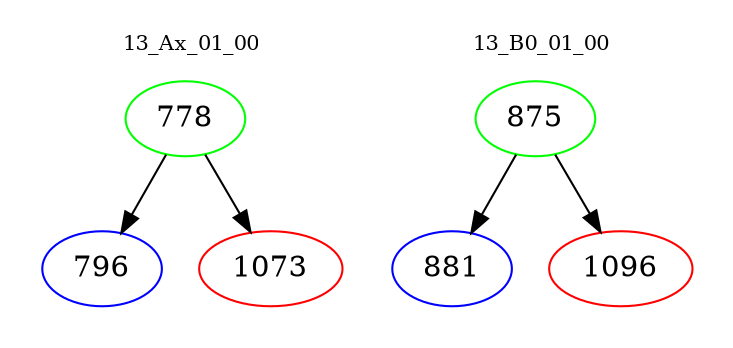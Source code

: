digraph{
subgraph cluster_0 {
color = white
label = "13_Ax_01_00";
fontsize=10;
T0_778 [label="778", color="green"]
T0_778 -> T0_796 [color="black"]
T0_796 [label="796", color="blue"]
T0_778 -> T0_1073 [color="black"]
T0_1073 [label="1073", color="red"]
}
subgraph cluster_1 {
color = white
label = "13_B0_01_00";
fontsize=10;
T1_875 [label="875", color="green"]
T1_875 -> T1_881 [color="black"]
T1_881 [label="881", color="blue"]
T1_875 -> T1_1096 [color="black"]
T1_1096 [label="1096", color="red"]
}
}

